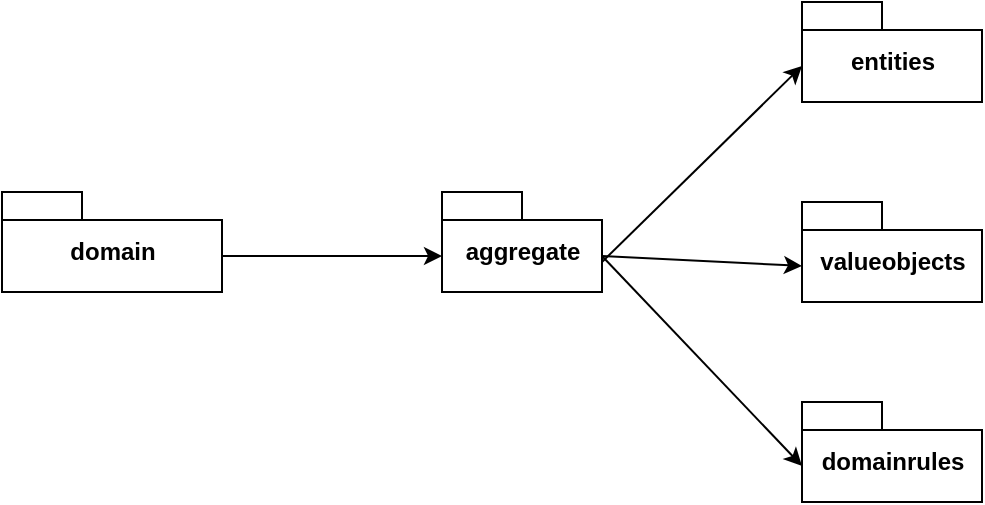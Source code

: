 <mxfile version="10.4.8" type="github"><diagram id="5aDqnRKPjIBZ3oFik6tR" name="Page-1"><mxGraphModel dx="1327" dy="808" grid="1" gridSize="10" guides="1" tooltips="1" connect="1" arrows="1" fold="1" page="1" pageScale="1" pageWidth="850" pageHeight="1100" math="0" shadow="0"><root><mxCell id="0"/><mxCell id="1" parent="0"/><mxCell id="3FGtebC7GkG9VLpgrxAp-1" value="domain" style="shape=folder;fontStyle=1;spacingTop=10;tabWidth=40;tabHeight=14;tabPosition=left;html=1;" vertex="1" parent="1"><mxGeometry x="190" y="335" width="110" height="50" as="geometry"/></mxCell><mxCell id="3FGtebC7GkG9VLpgrxAp-4" value="aggregate&lt;br&gt;" style="shape=folder;fontStyle=1;spacingTop=10;tabWidth=40;tabHeight=14;tabPosition=left;html=1;" vertex="1" parent="1"><mxGeometry x="410" y="335" width="80" height="50" as="geometry"/></mxCell><mxCell id="3FGtebC7GkG9VLpgrxAp-5" value="" style="endArrow=classic;html=1;entryX=0;entryY=0;entryDx=0;entryDy=32;entryPerimeter=0;exitX=0;exitY=0;exitDx=110;exitDy=32;exitPerimeter=0;" edge="1" parent="1" source="3FGtebC7GkG9VLpgrxAp-1" target="3FGtebC7GkG9VLpgrxAp-4"><mxGeometry width="50" height="50" relative="1" as="geometry"><mxPoint x="320" y="390" as="sourcePoint"/><mxPoint x="420" y="290" as="targetPoint"/></mxGeometry></mxCell><mxCell id="3FGtebC7GkG9VLpgrxAp-6" value="entities&lt;br&gt;" style="shape=folder;fontStyle=1;spacingTop=10;tabWidth=40;tabHeight=14;tabPosition=left;html=1;" vertex="1" parent="1"><mxGeometry x="590" y="240" width="90" height="50" as="geometry"/></mxCell><mxCell id="3FGtebC7GkG9VLpgrxAp-7" value="" style="endArrow=classic;html=1;entryX=0;entryY=0;entryDx=0;entryDy=32;entryPerimeter=0;" edge="1" parent="1" target="3FGtebC7GkG9VLpgrxAp-6"><mxGeometry width="50" height="50" relative="1" as="geometry"><mxPoint x="490" y="370" as="sourcePoint"/><mxPoint x="570" y="370" as="targetPoint"/></mxGeometry></mxCell><mxCell id="3FGtebC7GkG9VLpgrxAp-10" value="valueobjects" style="shape=folder;fontStyle=1;spacingTop=10;tabWidth=40;tabHeight=14;tabPosition=left;html=1;" vertex="1" parent="1"><mxGeometry x="590" y="340" width="90" height="50" as="geometry"/></mxCell><mxCell id="3FGtebC7GkG9VLpgrxAp-11" value="" style="endArrow=classic;html=1;entryX=0;entryY=0;entryDx=0;entryDy=32;entryPerimeter=0;" edge="1" parent="1" target="3FGtebC7GkG9VLpgrxAp-10"><mxGeometry width="50" height="50" relative="1" as="geometry"><mxPoint x="490" y="367" as="sourcePoint"/><mxPoint x="294" y="490" as="targetPoint"/></mxGeometry></mxCell><mxCell id="3FGtebC7GkG9VLpgrxAp-14" value="domainrules" style="shape=folder;fontStyle=1;spacingTop=10;tabWidth=40;tabHeight=14;tabPosition=left;html=1;" vertex="1" parent="1"><mxGeometry x="590" y="440" width="90" height="50" as="geometry"/></mxCell><mxCell id="3FGtebC7GkG9VLpgrxAp-15" value="" style="endArrow=classic;html=1;entryX=0;entryY=0;entryDx=0;entryDy=32;entryPerimeter=0;exitX=0;exitY=0;exitDx=80;exitDy=32;exitPerimeter=0;" edge="1" parent="1" source="3FGtebC7GkG9VLpgrxAp-4" target="3FGtebC7GkG9VLpgrxAp-14"><mxGeometry width="50" height="50" relative="1" as="geometry"><mxPoint x="500" y="540" as="sourcePoint"/><mxPoint x="294" y="583" as="targetPoint"/></mxGeometry></mxCell></root></mxGraphModel></diagram></mxfile>